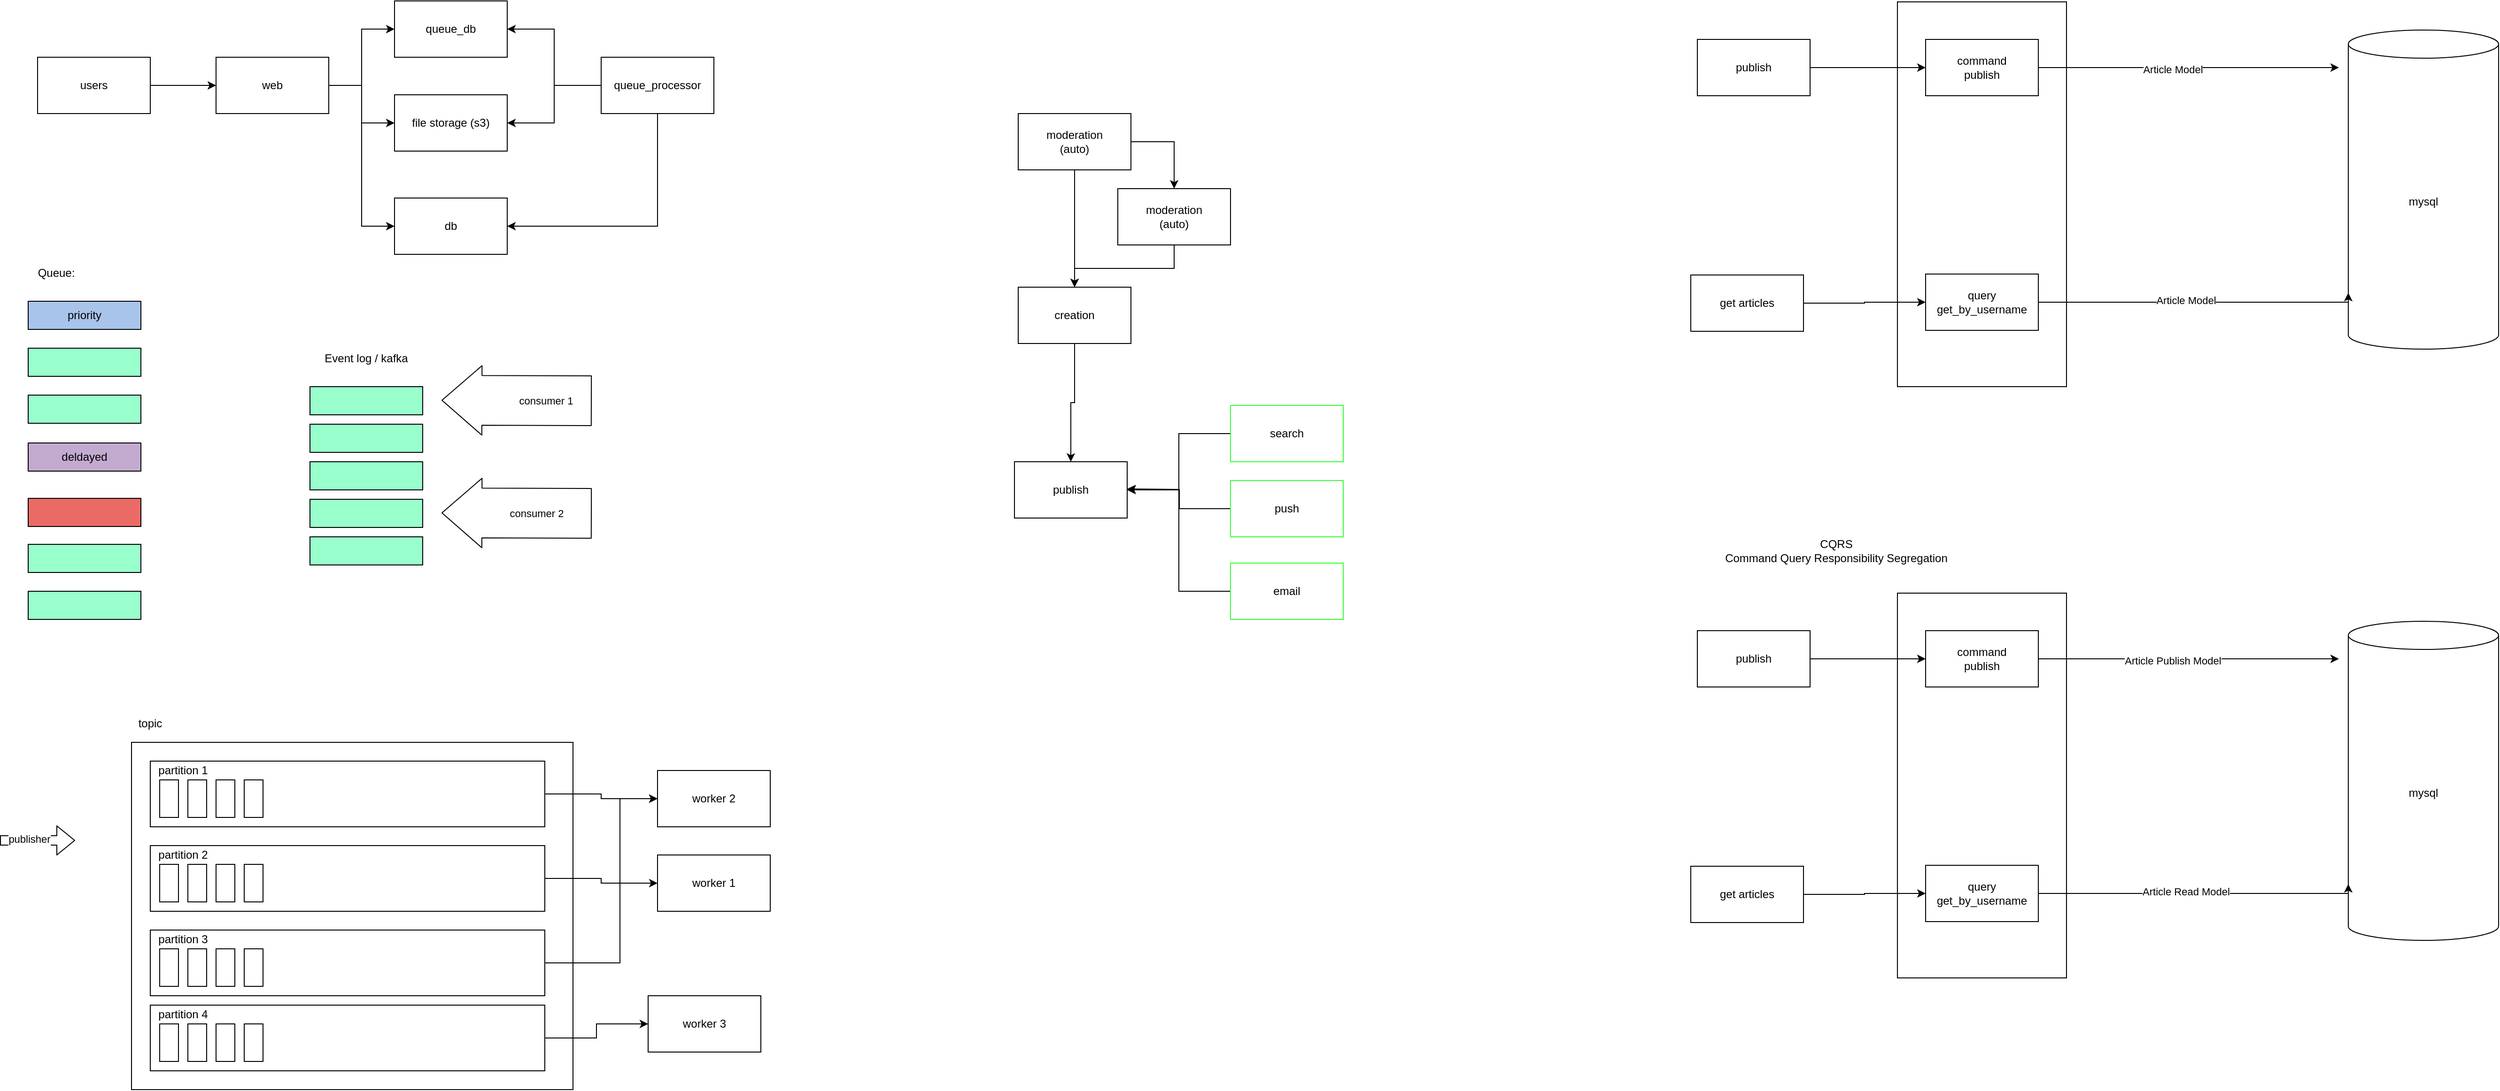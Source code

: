 <mxfile version="13.7.9" type="device"><diagram id="zprKxOrCeQD4WgdfAQ1l" name="Page-1"><mxGraphModel dx="4419" dy="3662" grid="1" gridSize="10" guides="1" tooltips="1" connect="1" arrows="1" fold="1" page="1" pageScale="1" pageWidth="1654" pageHeight="1169" math="0" shadow="0"><root><mxCell id="0"/><mxCell id="1" parent="0"/><mxCell id="DBU5IpoXuSAO-aDEbBX5-1" style="edgeStyle=orthogonalEdgeStyle;rounded=0;orthogonalLoop=1;jettySize=auto;html=1;entryX=0;entryY=0.5;entryDx=0;entryDy=0;" edge="1" parent="1" source="DBU5IpoXuSAO-aDEbBX5-2" target="DBU5IpoXuSAO-aDEbBX5-6"><mxGeometry relative="1" as="geometry"/></mxCell><mxCell id="DBU5IpoXuSAO-aDEbBX5-2" value="users" style="rounded=0;whiteSpace=wrap;html=1;" vertex="1" parent="1"><mxGeometry x="-750" y="-1010" width="120" height="60" as="geometry"/></mxCell><mxCell id="DBU5IpoXuSAO-aDEbBX5-3" style="edgeStyle=orthogonalEdgeStyle;rounded=0;orthogonalLoop=1;jettySize=auto;html=1;entryX=0;entryY=0.5;entryDx=0;entryDy=0;" edge="1" parent="1" source="DBU5IpoXuSAO-aDEbBX5-6" target="DBU5IpoXuSAO-aDEbBX5-7"><mxGeometry relative="1" as="geometry"/></mxCell><mxCell id="DBU5IpoXuSAO-aDEbBX5-4" style="edgeStyle=orthogonalEdgeStyle;rounded=0;orthogonalLoop=1;jettySize=auto;html=1;entryX=0;entryY=0.5;entryDx=0;entryDy=0;" edge="1" parent="1" source="DBU5IpoXuSAO-aDEbBX5-6" target="DBU5IpoXuSAO-aDEbBX5-8"><mxGeometry relative="1" as="geometry"/></mxCell><mxCell id="DBU5IpoXuSAO-aDEbBX5-5" style="edgeStyle=orthogonalEdgeStyle;rounded=0;orthogonalLoop=1;jettySize=auto;html=1;entryX=0;entryY=0.5;entryDx=0;entryDy=0;" edge="1" parent="1" source="DBU5IpoXuSAO-aDEbBX5-6" target="DBU5IpoXuSAO-aDEbBX5-13"><mxGeometry relative="1" as="geometry"/></mxCell><mxCell id="DBU5IpoXuSAO-aDEbBX5-6" value="web" style="rounded=0;whiteSpace=wrap;html=1;" vertex="1" parent="1"><mxGeometry x="-560" y="-1010" width="120" height="60" as="geometry"/></mxCell><mxCell id="DBU5IpoXuSAO-aDEbBX5-7" value="queue_db" style="rounded=0;whiteSpace=wrap;html=1;" vertex="1" parent="1"><mxGeometry x="-370" y="-1070" width="120" height="60" as="geometry"/></mxCell><mxCell id="DBU5IpoXuSAO-aDEbBX5-8" value="file storage (s3)" style="rounded=0;whiteSpace=wrap;html=1;" vertex="1" parent="1"><mxGeometry x="-370" y="-970" width="120" height="60" as="geometry"/></mxCell><mxCell id="DBU5IpoXuSAO-aDEbBX5-9" style="edgeStyle=orthogonalEdgeStyle;rounded=0;orthogonalLoop=1;jettySize=auto;html=1;entryX=1;entryY=0.5;entryDx=0;entryDy=0;" edge="1" parent="1" source="DBU5IpoXuSAO-aDEbBX5-12" target="DBU5IpoXuSAO-aDEbBX5-7"><mxGeometry relative="1" as="geometry"/></mxCell><mxCell id="DBU5IpoXuSAO-aDEbBX5-10" style="edgeStyle=orthogonalEdgeStyle;rounded=0;orthogonalLoop=1;jettySize=auto;html=1;entryX=1;entryY=0.5;entryDx=0;entryDy=0;" edge="1" parent="1" source="DBU5IpoXuSAO-aDEbBX5-12" target="DBU5IpoXuSAO-aDEbBX5-8"><mxGeometry relative="1" as="geometry"/></mxCell><mxCell id="DBU5IpoXuSAO-aDEbBX5-11" style="edgeStyle=orthogonalEdgeStyle;rounded=0;orthogonalLoop=1;jettySize=auto;html=1;entryX=1;entryY=0.5;entryDx=0;entryDy=0;" edge="1" parent="1" source="DBU5IpoXuSAO-aDEbBX5-12" target="DBU5IpoXuSAO-aDEbBX5-13"><mxGeometry relative="1" as="geometry"><mxPoint x="-100" y="-870" as="targetPoint"/><Array as="points"><mxPoint x="-90" y="-830"/></Array></mxGeometry></mxCell><mxCell id="DBU5IpoXuSAO-aDEbBX5-12" value="queue_processor" style="rounded=0;whiteSpace=wrap;html=1;" vertex="1" parent="1"><mxGeometry x="-150" y="-1010" width="120" height="60" as="geometry"/></mxCell><mxCell id="DBU5IpoXuSAO-aDEbBX5-13" value="db" style="rounded=0;whiteSpace=wrap;html=1;" vertex="1" parent="1"><mxGeometry x="-370" y="-860" width="120" height="60" as="geometry"/></mxCell><mxCell id="DBU5IpoXuSAO-aDEbBX5-14" value="" style="rounded=0;whiteSpace=wrap;html=1;fillColor=#99FFCC;" vertex="1" parent="1"><mxGeometry x="-760" y="-700" width="120" height="30" as="geometry"/></mxCell><mxCell id="DBU5IpoXuSAO-aDEbBX5-15" value="" style="rounded=0;whiteSpace=wrap;html=1;fillColor=#99FFCC;" vertex="1" parent="1"><mxGeometry x="-760" y="-650" width="120" height="30" as="geometry"/></mxCell><mxCell id="DBU5IpoXuSAO-aDEbBX5-16" value="" style="rounded=0;whiteSpace=wrap;html=1;fillColor=#EA6B66;" vertex="1" parent="1"><mxGeometry x="-760" y="-540" width="120" height="30" as="geometry"/></mxCell><mxCell id="DBU5IpoXuSAO-aDEbBX5-17" value="" style="rounded=0;whiteSpace=wrap;html=1;fillColor=#99FFCC;" vertex="1" parent="1"><mxGeometry x="-760" y="-491" width="120" height="30" as="geometry"/></mxCell><mxCell id="DBU5IpoXuSAO-aDEbBX5-18" value="" style="rounded=0;whiteSpace=wrap;html=1;fillColor=#99FFCC;" vertex="1" parent="1"><mxGeometry x="-760" y="-441" width="120" height="30" as="geometry"/></mxCell><mxCell id="DBU5IpoXuSAO-aDEbBX5-19" value="priority" style="rounded=0;whiteSpace=wrap;html=1;fillColor=#A9C4EB;" vertex="1" parent="1"><mxGeometry x="-760" y="-750" width="120" height="30" as="geometry"/></mxCell><mxCell id="DBU5IpoXuSAO-aDEbBX5-20" value="deldayed" style="rounded=0;whiteSpace=wrap;html=1;fillColor=#C3ABD0;" vertex="1" parent="1"><mxGeometry x="-760" y="-599" width="120" height="30" as="geometry"/></mxCell><mxCell id="DBU5IpoXuSAO-aDEbBX5-21" value="Queue:" style="text;html=1;strokeColor=none;fillColor=none;align=center;verticalAlign=middle;whiteSpace=wrap;rounded=0;" vertex="1" parent="1"><mxGeometry x="-750" y="-790" width="40" height="20" as="geometry"/></mxCell><mxCell id="DBU5IpoXuSAO-aDEbBX5-22" value="Event log / kafka" style="text;html=1;strokeColor=none;fillColor=none;align=center;verticalAlign=middle;whiteSpace=wrap;rounded=0;" vertex="1" parent="1"><mxGeometry x="-450" y="-699" width="100" height="20" as="geometry"/></mxCell><mxCell id="DBU5IpoXuSAO-aDEbBX5-23" value="" style="rounded=0;whiteSpace=wrap;html=1;fillColor=#99FFCC;" vertex="1" parent="1"><mxGeometry x="-460" y="-659" width="120" height="30" as="geometry"/></mxCell><mxCell id="DBU5IpoXuSAO-aDEbBX5-24" value="" style="rounded=0;whiteSpace=wrap;html=1;fillColor=#99FFCC;" vertex="1" parent="1"><mxGeometry x="-460" y="-619" width="120" height="30" as="geometry"/></mxCell><mxCell id="DBU5IpoXuSAO-aDEbBX5-25" value="" style="rounded=0;whiteSpace=wrap;html=1;fillColor=#99FFCC;" vertex="1" parent="1"><mxGeometry x="-460" y="-579" width="120" height="30" as="geometry"/></mxCell><mxCell id="DBU5IpoXuSAO-aDEbBX5-26" value="" style="rounded=0;whiteSpace=wrap;html=1;fillColor=#99FFCC;" vertex="1" parent="1"><mxGeometry x="-460" y="-539" width="120" height="30" as="geometry"/></mxCell><mxCell id="DBU5IpoXuSAO-aDEbBX5-27" value="" style="rounded=0;whiteSpace=wrap;html=1;fillColor=#99FFCC;" vertex="1" parent="1"><mxGeometry x="-460" y="-499" width="120" height="30" as="geometry"/></mxCell><mxCell id="DBU5IpoXuSAO-aDEbBX5-28" value="" style="shape=flexArrow;endArrow=classic;html=1;width=53;endSize=13.85;" edge="1" parent="1"><mxGeometry width="50" height="50" relative="1" as="geometry"><mxPoint x="-160" y="-644" as="sourcePoint"/><mxPoint x="-320" y="-644.5" as="targetPoint"/></mxGeometry></mxCell><mxCell id="DBU5IpoXuSAO-aDEbBX5-29" value="consumer 1" style="edgeLabel;html=1;align=center;verticalAlign=middle;resizable=0;points=[];" vertex="1" connectable="0" parent="DBU5IpoXuSAO-aDEbBX5-28"><mxGeometry x="-0.656" y="-3" relative="1" as="geometry"><mxPoint x="-22" y="3" as="offset"/></mxGeometry></mxCell><mxCell id="DBU5IpoXuSAO-aDEbBX5-30" value="" style="shape=flexArrow;endArrow=classic;html=1;width=53;endSize=13.85;" edge="1" parent="1"><mxGeometry width="50" height="50" relative="1" as="geometry"><mxPoint x="-160" y="-524" as="sourcePoint"/><mxPoint x="-320" y="-524.5" as="targetPoint"/></mxGeometry></mxCell><mxCell id="DBU5IpoXuSAO-aDEbBX5-31" value="consumer 2" style="edgeLabel;html=1;align=center;verticalAlign=middle;resizable=0;points=[];" vertex="1" connectable="0" parent="DBU5IpoXuSAO-aDEbBX5-30"><mxGeometry x="-0.656" y="-3" relative="1" as="geometry"><mxPoint x="-32" y="3" as="offset"/></mxGeometry></mxCell><mxCell id="DBU5IpoXuSAO-aDEbBX5-32" value="" style="rounded=0;whiteSpace=wrap;html=1;fillColor=#FFFFFF;" vertex="1" parent="1"><mxGeometry x="-650" y="-280" width="470" height="370" as="geometry"/></mxCell><mxCell id="DBU5IpoXuSAO-aDEbBX5-33" value="" style="shape=flexArrow;endArrow=classic;html=1;" edge="1" parent="1"><mxGeometry width="50" height="50" relative="1" as="geometry"><mxPoint x="-790" y="-175.5" as="sourcePoint"/><mxPoint x="-710" y="-175.5" as="targetPoint"/></mxGeometry></mxCell><mxCell id="DBU5IpoXuSAO-aDEbBX5-34" value="publisher" style="edgeLabel;html=1;align=center;verticalAlign=middle;resizable=0;points=[];" vertex="1" connectable="0" parent="DBU5IpoXuSAO-aDEbBX5-33"><mxGeometry x="-0.243" y="2" relative="1" as="geometry"><mxPoint as="offset"/></mxGeometry></mxCell><mxCell id="DBU5IpoXuSAO-aDEbBX5-35" value="topic" style="text;html=1;strokeColor=none;fillColor=none;align=center;verticalAlign=middle;whiteSpace=wrap;rounded=0;" vertex="1" parent="1"><mxGeometry x="-650" y="-310" width="40" height="20" as="geometry"/></mxCell><mxCell id="DBU5IpoXuSAO-aDEbBX5-36" style="edgeStyle=orthogonalEdgeStyle;rounded=0;orthogonalLoop=1;jettySize=auto;html=1;entryX=0;entryY=0.5;entryDx=0;entryDy=0;" edge="1" parent="1" source="DBU5IpoXuSAO-aDEbBX5-37" target="DBU5IpoXuSAO-aDEbBX5-64"><mxGeometry relative="1" as="geometry"/></mxCell><mxCell id="DBU5IpoXuSAO-aDEbBX5-37" value="" style="rounded=0;whiteSpace=wrap;html=1;fillColor=#FFFFFF;" vertex="1" parent="1"><mxGeometry x="-630" y="-260" width="420" height="70" as="geometry"/></mxCell><mxCell id="DBU5IpoXuSAO-aDEbBX5-38" value="partition 1" style="text;html=1;strokeColor=none;fillColor=none;align=center;verticalAlign=middle;whiteSpace=wrap;rounded=0;" vertex="1" parent="1"><mxGeometry x="-630" y="-260" width="70" height="20" as="geometry"/></mxCell><mxCell id="DBU5IpoXuSAO-aDEbBX5-39" value="" style="rounded=0;whiteSpace=wrap;html=1;fillColor=#FFFFFF;" vertex="1" parent="1"><mxGeometry x="-620" y="-240" width="20" height="40" as="geometry"/></mxCell><mxCell id="DBU5IpoXuSAO-aDEbBX5-40" value="" style="rounded=0;whiteSpace=wrap;html=1;fillColor=#FFFFFF;" vertex="1" parent="1"><mxGeometry x="-590" y="-240" width="20" height="40" as="geometry"/></mxCell><mxCell id="DBU5IpoXuSAO-aDEbBX5-41" value="" style="rounded=0;whiteSpace=wrap;html=1;fillColor=#FFFFFF;" vertex="1" parent="1"><mxGeometry x="-560" y="-240" width="20" height="40" as="geometry"/></mxCell><mxCell id="DBU5IpoXuSAO-aDEbBX5-42" value="" style="rounded=0;whiteSpace=wrap;html=1;fillColor=#FFFFFF;" vertex="1" parent="1"><mxGeometry x="-530" y="-240" width="20" height="40" as="geometry"/></mxCell><mxCell id="DBU5IpoXuSAO-aDEbBX5-43" style="edgeStyle=orthogonalEdgeStyle;rounded=0;orthogonalLoop=1;jettySize=auto;html=1;entryX=0;entryY=0.5;entryDx=0;entryDy=0;" edge="1" parent="1" source="DBU5IpoXuSAO-aDEbBX5-44" target="DBU5IpoXuSAO-aDEbBX5-65"><mxGeometry relative="1" as="geometry"/></mxCell><mxCell id="DBU5IpoXuSAO-aDEbBX5-44" value="" style="rounded=0;whiteSpace=wrap;html=1;fillColor=#FFFFFF;" vertex="1" parent="1"><mxGeometry x="-630" y="-170" width="420" height="70" as="geometry"/></mxCell><mxCell id="DBU5IpoXuSAO-aDEbBX5-45" value="partition 2" style="text;html=1;strokeColor=none;fillColor=none;align=center;verticalAlign=middle;whiteSpace=wrap;rounded=0;" vertex="1" parent="1"><mxGeometry x="-630" y="-170" width="70" height="20" as="geometry"/></mxCell><mxCell id="DBU5IpoXuSAO-aDEbBX5-46" value="" style="rounded=0;whiteSpace=wrap;html=1;fillColor=#FFFFFF;" vertex="1" parent="1"><mxGeometry x="-620" y="-150" width="20" height="40" as="geometry"/></mxCell><mxCell id="DBU5IpoXuSAO-aDEbBX5-47" value="" style="rounded=0;whiteSpace=wrap;html=1;fillColor=#FFFFFF;" vertex="1" parent="1"><mxGeometry x="-590" y="-150" width="20" height="40" as="geometry"/></mxCell><mxCell id="DBU5IpoXuSAO-aDEbBX5-48" value="" style="rounded=0;whiteSpace=wrap;html=1;fillColor=#FFFFFF;" vertex="1" parent="1"><mxGeometry x="-560" y="-150" width="20" height="40" as="geometry"/></mxCell><mxCell id="DBU5IpoXuSAO-aDEbBX5-49" value="" style="rounded=0;whiteSpace=wrap;html=1;fillColor=#FFFFFF;" vertex="1" parent="1"><mxGeometry x="-530" y="-150" width="20" height="40" as="geometry"/></mxCell><mxCell id="DBU5IpoXuSAO-aDEbBX5-50" style="edgeStyle=orthogonalEdgeStyle;rounded=0;orthogonalLoop=1;jettySize=auto;html=1;entryX=0;entryY=0.5;entryDx=0;entryDy=0;" edge="1" parent="1" source="DBU5IpoXuSAO-aDEbBX5-51" target="DBU5IpoXuSAO-aDEbBX5-64"><mxGeometry relative="1" as="geometry"><Array as="points"><mxPoint x="-130" y="-45"/><mxPoint x="-130" y="-220"/></Array></mxGeometry></mxCell><mxCell id="DBU5IpoXuSAO-aDEbBX5-51" value="" style="rounded=0;whiteSpace=wrap;html=1;fillColor=#FFFFFF;" vertex="1" parent="1"><mxGeometry x="-630" y="-80" width="420" height="70" as="geometry"/></mxCell><mxCell id="DBU5IpoXuSAO-aDEbBX5-52" value="partition 3" style="text;html=1;strokeColor=none;fillColor=none;align=center;verticalAlign=middle;whiteSpace=wrap;rounded=0;" vertex="1" parent="1"><mxGeometry x="-630" y="-80" width="70" height="20" as="geometry"/></mxCell><mxCell id="DBU5IpoXuSAO-aDEbBX5-53" value="" style="rounded=0;whiteSpace=wrap;html=1;fillColor=#FFFFFF;" vertex="1" parent="1"><mxGeometry x="-620" y="-60" width="20" height="40" as="geometry"/></mxCell><mxCell id="DBU5IpoXuSAO-aDEbBX5-54" value="" style="rounded=0;whiteSpace=wrap;html=1;fillColor=#FFFFFF;" vertex="1" parent="1"><mxGeometry x="-590" y="-60" width="20" height="40" as="geometry"/></mxCell><mxCell id="DBU5IpoXuSAO-aDEbBX5-55" value="" style="rounded=0;whiteSpace=wrap;html=1;fillColor=#FFFFFF;" vertex="1" parent="1"><mxGeometry x="-560" y="-60" width="20" height="40" as="geometry"/></mxCell><mxCell id="DBU5IpoXuSAO-aDEbBX5-56" value="" style="rounded=0;whiteSpace=wrap;html=1;fillColor=#FFFFFF;" vertex="1" parent="1"><mxGeometry x="-530" y="-60" width="20" height="40" as="geometry"/></mxCell><mxCell id="DBU5IpoXuSAO-aDEbBX5-57" style="edgeStyle=orthogonalEdgeStyle;rounded=0;orthogonalLoop=1;jettySize=auto;html=1;entryX=0;entryY=0.5;entryDx=0;entryDy=0;" edge="1" parent="1" source="DBU5IpoXuSAO-aDEbBX5-58" target="DBU5IpoXuSAO-aDEbBX5-66"><mxGeometry relative="1" as="geometry"/></mxCell><mxCell id="DBU5IpoXuSAO-aDEbBX5-58" value="" style="rounded=0;whiteSpace=wrap;html=1;fillColor=#FFFFFF;" vertex="1" parent="1"><mxGeometry x="-630" width="420" height="70" as="geometry"/></mxCell><mxCell id="DBU5IpoXuSAO-aDEbBX5-59" value="partition 4" style="text;html=1;strokeColor=none;fillColor=none;align=center;verticalAlign=middle;whiteSpace=wrap;rounded=0;" vertex="1" parent="1"><mxGeometry x="-630" width="70" height="20" as="geometry"/></mxCell><mxCell id="DBU5IpoXuSAO-aDEbBX5-60" value="" style="rounded=0;whiteSpace=wrap;html=1;fillColor=#FFFFFF;" vertex="1" parent="1"><mxGeometry x="-620" y="20" width="20" height="40" as="geometry"/></mxCell><mxCell id="DBU5IpoXuSAO-aDEbBX5-61" value="" style="rounded=0;whiteSpace=wrap;html=1;fillColor=#FFFFFF;" vertex="1" parent="1"><mxGeometry x="-590" y="20" width="20" height="40" as="geometry"/></mxCell><mxCell id="DBU5IpoXuSAO-aDEbBX5-62" value="" style="rounded=0;whiteSpace=wrap;html=1;fillColor=#FFFFFF;" vertex="1" parent="1"><mxGeometry x="-560" y="20" width="20" height="40" as="geometry"/></mxCell><mxCell id="DBU5IpoXuSAO-aDEbBX5-63" value="" style="rounded=0;whiteSpace=wrap;html=1;fillColor=#FFFFFF;" vertex="1" parent="1"><mxGeometry x="-530" y="20" width="20" height="40" as="geometry"/></mxCell><mxCell id="DBU5IpoXuSAO-aDEbBX5-64" value="worker 2" style="rounded=0;whiteSpace=wrap;html=1;fillColor=#FFFFFF;" vertex="1" parent="1"><mxGeometry x="-90" y="-250" width="120" height="60" as="geometry"/></mxCell><mxCell id="DBU5IpoXuSAO-aDEbBX5-65" value="worker 1" style="rounded=0;whiteSpace=wrap;html=1;fillColor=#FFFFFF;" vertex="1" parent="1"><mxGeometry x="-90" y="-160" width="120" height="60" as="geometry"/></mxCell><mxCell id="DBU5IpoXuSAO-aDEbBX5-66" value="worker 3" style="rounded=0;whiteSpace=wrap;html=1;fillColor=#FFFFFF;" vertex="1" parent="1"><mxGeometry x="-100" y="-10" width="120" height="60" as="geometry"/></mxCell><mxCell id="DBU5IpoXuSAO-aDEbBX5-67" style="edgeStyle=orthogonalEdgeStyle;rounded=0;orthogonalLoop=1;jettySize=auto;html=1;entryX=0.5;entryY=0;entryDx=0;entryDy=0;" edge="1" parent="1" source="DBU5IpoXuSAO-aDEbBX5-69" target="DBU5IpoXuSAO-aDEbBX5-71"><mxGeometry relative="1" as="geometry"/></mxCell><mxCell id="DBU5IpoXuSAO-aDEbBX5-68" style="edgeStyle=orthogonalEdgeStyle;rounded=0;orthogonalLoop=1;jettySize=auto;html=1;entryX=0.5;entryY=0;entryDx=0;entryDy=0;exitX=1;exitY=0.5;exitDx=0;exitDy=0;" edge="1" parent="1" source="DBU5IpoXuSAO-aDEbBX5-69" target="DBU5IpoXuSAO-aDEbBX5-74"><mxGeometry relative="1" as="geometry"/></mxCell><mxCell id="DBU5IpoXuSAO-aDEbBX5-69" value="moderation&lt;br&gt;(auto)" style="rounded=0;whiteSpace=wrap;html=1;fillColor=#FFFFFF;" vertex="1" parent="1"><mxGeometry x="294" y="-950" width="120" height="60" as="geometry"/></mxCell><mxCell id="DBU5IpoXuSAO-aDEbBX5-70" style="edgeStyle=orthogonalEdgeStyle;rounded=0;orthogonalLoop=1;jettySize=auto;html=1;entryX=0.5;entryY=0;entryDx=0;entryDy=0;" edge="1" parent="1" source="DBU5IpoXuSAO-aDEbBX5-71" target="DBU5IpoXuSAO-aDEbBX5-72"><mxGeometry relative="1" as="geometry"/></mxCell><mxCell id="DBU5IpoXuSAO-aDEbBX5-71" value="creation" style="rounded=0;whiteSpace=wrap;html=1;fillColor=#FFFFFF;" vertex="1" parent="1"><mxGeometry x="294" y="-765" width="120" height="60" as="geometry"/></mxCell><mxCell id="DBU5IpoXuSAO-aDEbBX5-72" value="publish" style="rounded=0;whiteSpace=wrap;html=1;fillColor=#FFFFFF;" vertex="1" parent="1"><mxGeometry x="290" y="-579" width="120" height="60" as="geometry"/></mxCell><mxCell id="DBU5IpoXuSAO-aDEbBX5-73" style="edgeStyle=orthogonalEdgeStyle;rounded=0;orthogonalLoop=1;jettySize=auto;html=1;entryX=0.5;entryY=0;entryDx=0;entryDy=0;" edge="1" parent="1" source="DBU5IpoXuSAO-aDEbBX5-74" target="DBU5IpoXuSAO-aDEbBX5-71"><mxGeometry relative="1" as="geometry"><Array as="points"><mxPoint x="460" y="-785"/><mxPoint x="354" y="-785"/></Array></mxGeometry></mxCell><mxCell id="DBU5IpoXuSAO-aDEbBX5-74" value="moderation&lt;br&gt;(auto)" style="rounded=0;whiteSpace=wrap;html=1;fillColor=#FFFFFF;" vertex="1" parent="1"><mxGeometry x="400" y="-870" width="120" height="60" as="geometry"/></mxCell><mxCell id="DBU5IpoXuSAO-aDEbBX5-75" style="edgeStyle=orthogonalEdgeStyle;rounded=0;orthogonalLoop=1;jettySize=auto;html=1;entryX=1;entryY=0.5;entryDx=0;entryDy=0;" edge="1" parent="1" source="DBU5IpoXuSAO-aDEbBX5-76" target="DBU5IpoXuSAO-aDEbBX5-72"><mxGeometry relative="1" as="geometry"/></mxCell><mxCell id="DBU5IpoXuSAO-aDEbBX5-76" value="search" style="rounded=0;whiteSpace=wrap;html=1;fillColor=#FFFFFF;strokeColor=#33FF33;" vertex="1" parent="1"><mxGeometry x="520" y="-639" width="120" height="60" as="geometry"/></mxCell><mxCell id="DBU5IpoXuSAO-aDEbBX5-77" style="edgeStyle=orthogonalEdgeStyle;rounded=0;orthogonalLoop=1;jettySize=auto;html=1;" edge="1" parent="1" source="DBU5IpoXuSAO-aDEbBX5-78"><mxGeometry relative="1" as="geometry"><mxPoint x="410" y="-550" as="targetPoint"/></mxGeometry></mxCell><mxCell id="DBU5IpoXuSAO-aDEbBX5-78" value="push" style="rounded=0;whiteSpace=wrap;html=1;fillColor=#FFFFFF;strokeColor=#33FF33;" vertex="1" parent="1"><mxGeometry x="520" y="-559" width="120" height="60" as="geometry"/></mxCell><mxCell id="DBU5IpoXuSAO-aDEbBX5-79" style="edgeStyle=orthogonalEdgeStyle;rounded=0;orthogonalLoop=1;jettySize=auto;html=1;entryX=1;entryY=0.5;entryDx=0;entryDy=0;" edge="1" parent="1" source="DBU5IpoXuSAO-aDEbBX5-80" target="DBU5IpoXuSAO-aDEbBX5-72"><mxGeometry relative="1" as="geometry"/></mxCell><mxCell id="DBU5IpoXuSAO-aDEbBX5-80" value="email" style="rounded=0;whiteSpace=wrap;html=1;fillColor=#FFFFFF;strokeColor=#33FF33;" vertex="1" parent="1"><mxGeometry x="520" y="-471" width="120" height="60" as="geometry"/></mxCell><mxCell id="DBU5IpoXuSAO-aDEbBX5-81" value="" style="rounded=0;whiteSpace=wrap;html=1;strokeColor=#000000;fillColor=#FFFFFF;" vertex="1" parent="1"><mxGeometry x="1230" y="-439" width="180" height="410" as="geometry"/></mxCell><mxCell id="DBU5IpoXuSAO-aDEbBX5-82" style="edgeStyle=orthogonalEdgeStyle;rounded=0;orthogonalLoop=1;jettySize=auto;html=1;entryX=0;entryY=0.5;entryDx=0;entryDy=0;" edge="1" parent="1" source="DBU5IpoXuSAO-aDEbBX5-83" target="DBU5IpoXuSAO-aDEbBX5-86"><mxGeometry relative="1" as="geometry"/></mxCell><mxCell id="DBU5IpoXuSAO-aDEbBX5-83" value="publish" style="rounded=0;whiteSpace=wrap;html=1;strokeColor=#000000;fillColor=#FFFFFF;" vertex="1" parent="1"><mxGeometry x="1017" y="-399" width="120" height="60" as="geometry"/></mxCell><mxCell id="DBU5IpoXuSAO-aDEbBX5-84" style="edgeStyle=orthogonalEdgeStyle;rounded=0;orthogonalLoop=1;jettySize=auto;html=1;entryX=0;entryY=0.5;entryDx=0;entryDy=0;entryPerimeter=0;" edge="1" parent="1" source="DBU5IpoXuSAO-aDEbBX5-86"><mxGeometry relative="1" as="geometry"><mxPoint x="1700" y="-369" as="targetPoint"/></mxGeometry></mxCell><mxCell id="DBU5IpoXuSAO-aDEbBX5-85" value="Article Publish Model" style="edgeLabel;html=1;align=center;verticalAlign=middle;resizable=0;points=[];" vertex="1" connectable="0" parent="DBU5IpoXuSAO-aDEbBX5-84"><mxGeometry x="-0.107" y="-2" relative="1" as="geometry"><mxPoint as="offset"/></mxGeometry></mxCell><mxCell id="DBU5IpoXuSAO-aDEbBX5-86" value="command&lt;br&gt;publish" style="rounded=0;whiteSpace=wrap;html=1;strokeColor=#000000;fillColor=#FFFFFF;" vertex="1" parent="1"><mxGeometry x="1260" y="-399" width="120" height="60" as="geometry"/></mxCell><mxCell id="DBU5IpoXuSAO-aDEbBX5-87" value="mysql" style="shape=cylinder3;whiteSpace=wrap;html=1;boundedLbl=1;backgroundOutline=1;size=15;strokeColor=#000000;fillColor=#FFFFFF;" vertex="1" parent="1"><mxGeometry x="1710" y="-409" width="160" height="340" as="geometry"/></mxCell><mxCell id="DBU5IpoXuSAO-aDEbBX5-88" style="edgeStyle=orthogonalEdgeStyle;rounded=0;orthogonalLoop=1;jettySize=auto;html=1;entryX=0;entryY=0.5;entryDx=0;entryDy=0;" edge="1" parent="1" source="DBU5IpoXuSAO-aDEbBX5-89" target="DBU5IpoXuSAO-aDEbBX5-92"><mxGeometry relative="1" as="geometry"/></mxCell><mxCell id="DBU5IpoXuSAO-aDEbBX5-89" value="get articles" style="rounded=0;whiteSpace=wrap;html=1;strokeColor=#000000;fillColor=#FFFFFF;" vertex="1" parent="1"><mxGeometry x="1010" y="-148" width="120" height="60" as="geometry"/></mxCell><mxCell id="DBU5IpoXuSAO-aDEbBX5-90" style="edgeStyle=orthogonalEdgeStyle;rounded=0;orthogonalLoop=1;jettySize=auto;html=1;" edge="1" parent="1" source="DBU5IpoXuSAO-aDEbBX5-92"><mxGeometry relative="1" as="geometry"><mxPoint x="1710" y="-129" as="targetPoint"/><Array as="points"><mxPoint x="1710" y="-119"/></Array></mxGeometry></mxCell><mxCell id="DBU5IpoXuSAO-aDEbBX5-91" value="Article Read Model" style="edgeLabel;html=1;align=center;verticalAlign=middle;resizable=0;points=[];" vertex="1" connectable="0" parent="DBU5IpoXuSAO-aDEbBX5-90"><mxGeometry x="-0.079" y="2" relative="1" as="geometry"><mxPoint as="offset"/></mxGeometry></mxCell><mxCell id="DBU5IpoXuSAO-aDEbBX5-92" value="query&lt;br&gt;get_by_username" style="rounded=0;whiteSpace=wrap;html=1;strokeColor=#000000;fillColor=#FFFFFF;" vertex="1" parent="1"><mxGeometry x="1260" y="-149" width="120" height="60" as="geometry"/></mxCell><mxCell id="DBU5IpoXuSAO-aDEbBX5-93" value="CQRS&lt;br&gt;Command Query Responsibility Segregation" style="text;html=1;strokeColor=none;fillColor=none;align=center;verticalAlign=middle;whiteSpace=wrap;rounded=0;" vertex="1" parent="1"><mxGeometry x="1030" y="-519" width="270" height="70" as="geometry"/></mxCell><mxCell id="DBU5IpoXuSAO-aDEbBX5-94" value="" style="rounded=0;whiteSpace=wrap;html=1;strokeColor=#000000;fillColor=#FFFFFF;" vertex="1" parent="1"><mxGeometry x="1230" y="-1069" width="180" height="410" as="geometry"/></mxCell><mxCell id="DBU5IpoXuSAO-aDEbBX5-95" style="edgeStyle=orthogonalEdgeStyle;rounded=0;orthogonalLoop=1;jettySize=auto;html=1;entryX=0;entryY=0.5;entryDx=0;entryDy=0;" edge="1" parent="1" source="DBU5IpoXuSAO-aDEbBX5-96" target="DBU5IpoXuSAO-aDEbBX5-99"><mxGeometry relative="1" as="geometry"/></mxCell><mxCell id="DBU5IpoXuSAO-aDEbBX5-96" value="publish" style="rounded=0;whiteSpace=wrap;html=1;strokeColor=#000000;fillColor=#FFFFFF;" vertex="1" parent="1"><mxGeometry x="1017" y="-1029" width="120" height="60" as="geometry"/></mxCell><mxCell id="DBU5IpoXuSAO-aDEbBX5-97" style="edgeStyle=orthogonalEdgeStyle;rounded=0;orthogonalLoop=1;jettySize=auto;html=1;entryX=0;entryY=0.5;entryDx=0;entryDy=0;entryPerimeter=0;" edge="1" parent="1" source="DBU5IpoXuSAO-aDEbBX5-99"><mxGeometry relative="1" as="geometry"><mxPoint x="1700" y="-999" as="targetPoint"/></mxGeometry></mxCell><mxCell id="DBU5IpoXuSAO-aDEbBX5-98" value="Article Model" style="edgeLabel;html=1;align=center;verticalAlign=middle;resizable=0;points=[];" vertex="1" connectable="0" parent="DBU5IpoXuSAO-aDEbBX5-97"><mxGeometry x="-0.107" y="-2" relative="1" as="geometry"><mxPoint as="offset"/></mxGeometry></mxCell><mxCell id="DBU5IpoXuSAO-aDEbBX5-99" value="command&lt;br&gt;publish" style="rounded=0;whiteSpace=wrap;html=1;strokeColor=#000000;fillColor=#FFFFFF;" vertex="1" parent="1"><mxGeometry x="1260" y="-1029" width="120" height="60" as="geometry"/></mxCell><mxCell id="DBU5IpoXuSAO-aDEbBX5-100" value="mysql" style="shape=cylinder3;whiteSpace=wrap;html=1;boundedLbl=1;backgroundOutline=1;size=15;strokeColor=#000000;fillColor=#FFFFFF;" vertex="1" parent="1"><mxGeometry x="1710" y="-1039" width="160" height="340" as="geometry"/></mxCell><mxCell id="DBU5IpoXuSAO-aDEbBX5-101" style="edgeStyle=orthogonalEdgeStyle;rounded=0;orthogonalLoop=1;jettySize=auto;html=1;entryX=0;entryY=0.5;entryDx=0;entryDy=0;" edge="1" parent="1" source="DBU5IpoXuSAO-aDEbBX5-102" target="DBU5IpoXuSAO-aDEbBX5-105"><mxGeometry relative="1" as="geometry"/></mxCell><mxCell id="DBU5IpoXuSAO-aDEbBX5-102" value="get articles" style="rounded=0;whiteSpace=wrap;html=1;strokeColor=#000000;fillColor=#FFFFFF;" vertex="1" parent="1"><mxGeometry x="1010" y="-778" width="120" height="60" as="geometry"/></mxCell><mxCell id="DBU5IpoXuSAO-aDEbBX5-103" style="edgeStyle=orthogonalEdgeStyle;rounded=0;orthogonalLoop=1;jettySize=auto;html=1;" edge="1" parent="1" source="DBU5IpoXuSAO-aDEbBX5-105"><mxGeometry relative="1" as="geometry"><mxPoint x="1710" y="-759" as="targetPoint"/><Array as="points"><mxPoint x="1710" y="-749"/></Array></mxGeometry></mxCell><mxCell id="DBU5IpoXuSAO-aDEbBX5-104" value="Article Model" style="edgeLabel;html=1;align=center;verticalAlign=middle;resizable=0;points=[];" vertex="1" connectable="0" parent="DBU5IpoXuSAO-aDEbBX5-103"><mxGeometry x="-0.079" y="2" relative="1" as="geometry"><mxPoint as="offset"/></mxGeometry></mxCell><mxCell id="DBU5IpoXuSAO-aDEbBX5-105" value="query&lt;br&gt;get_by_username" style="rounded=0;whiteSpace=wrap;html=1;strokeColor=#000000;fillColor=#FFFFFF;" vertex="1" parent="1"><mxGeometry x="1260" y="-779" width="120" height="60" as="geometry"/></mxCell></root></mxGraphModel></diagram></mxfile>